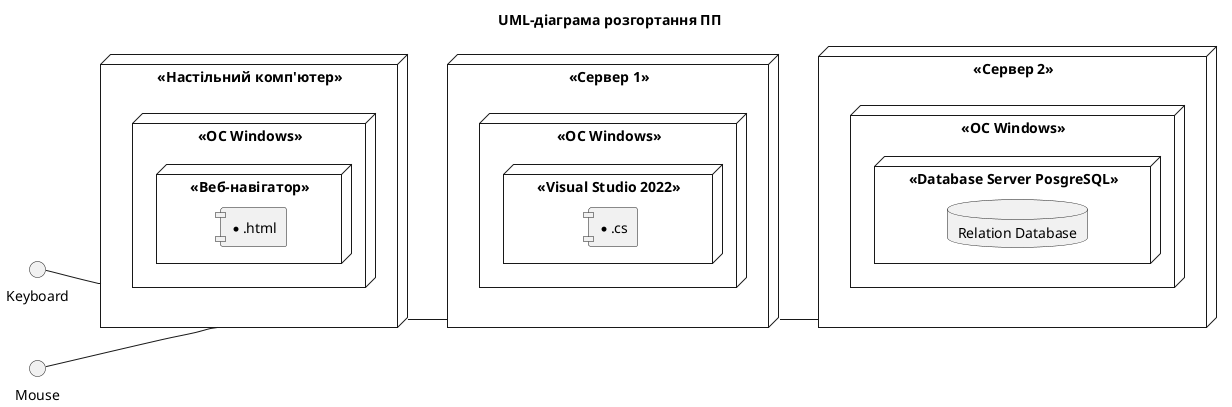 @startuml
title UML-діаграма розгортання ПП

left to right direction

skinparam componentStyle uml1

node "<<Настільний комп'ютер>>" as dk {
       node "<<OC Windows>>"{
           node "<<Веб-навігатор>>"{
              component [*.html]
           }
       }
}

interface Keyboard

interface Mouse

Keyboard -- dk

Mouse -- dk

node "<<Сервер 1>>" as serv1 {
	node "<<OC Windows>>" as l1 {
	    node "<<Visual Studio 2022>>" {
		    component [*.cs]
		}
	}
}

dk -- serv1

node "<<Сервер 2>>" as serv2 {
	node "<<OC Windows>>" as l2 {
	    node "<<Database Server PosgreSQL>>" {
		    database "Relation Database"
		}
	}
}

serv1 -- serv2
@enduml